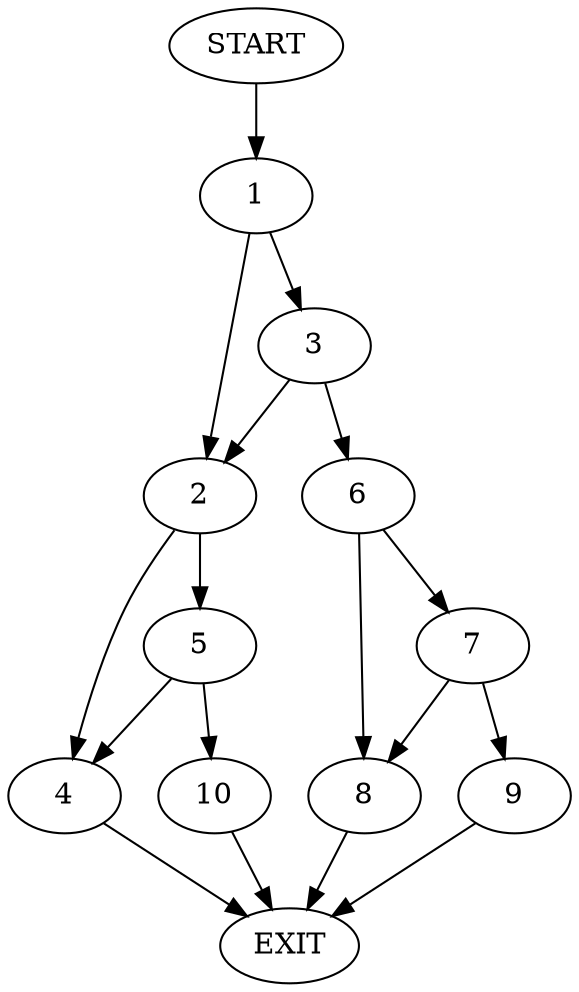 digraph {
0 [label="START"]
11 [label="EXIT"]
0 -> 1
1 -> 2
1 -> 3
2 -> 4
2 -> 5
3 -> 2
3 -> 6
6 -> 7
6 -> 8
7 -> 9
7 -> 8
8 -> 11
9 -> 11
4 -> 11
5 -> 4
5 -> 10
10 -> 11
}
